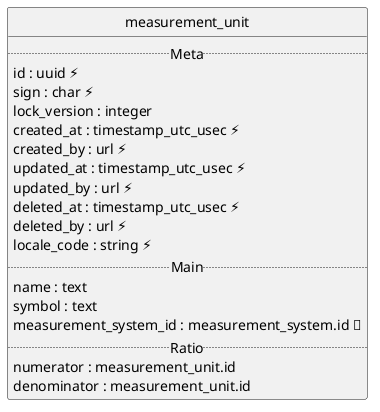 @startuml uml
skinparam monochrome true
skinparam linetype ortho
hide circle

entity measurement_unit {
  .. Meta ..
  id : uuid ⚡
  sign : char ⚡
  lock_version : integer
  created_at : timestamp_utc_usec ⚡
  created_by : url ⚡
  updated_at : timestamp_utc_usec ⚡
  updated_by : url ⚡
  deleted_at : timestamp_utc_usec ⚡
  deleted_by : url ⚡
  locale_code : string ⚡
  .. Main ..
  name : text
  symbol : text
  measurement_system_id : measurement_system.id 🔑
  .. Ratio ..
  numerator : measurement_unit.id
  denominator : measurement_unit.id
}

@enduml
